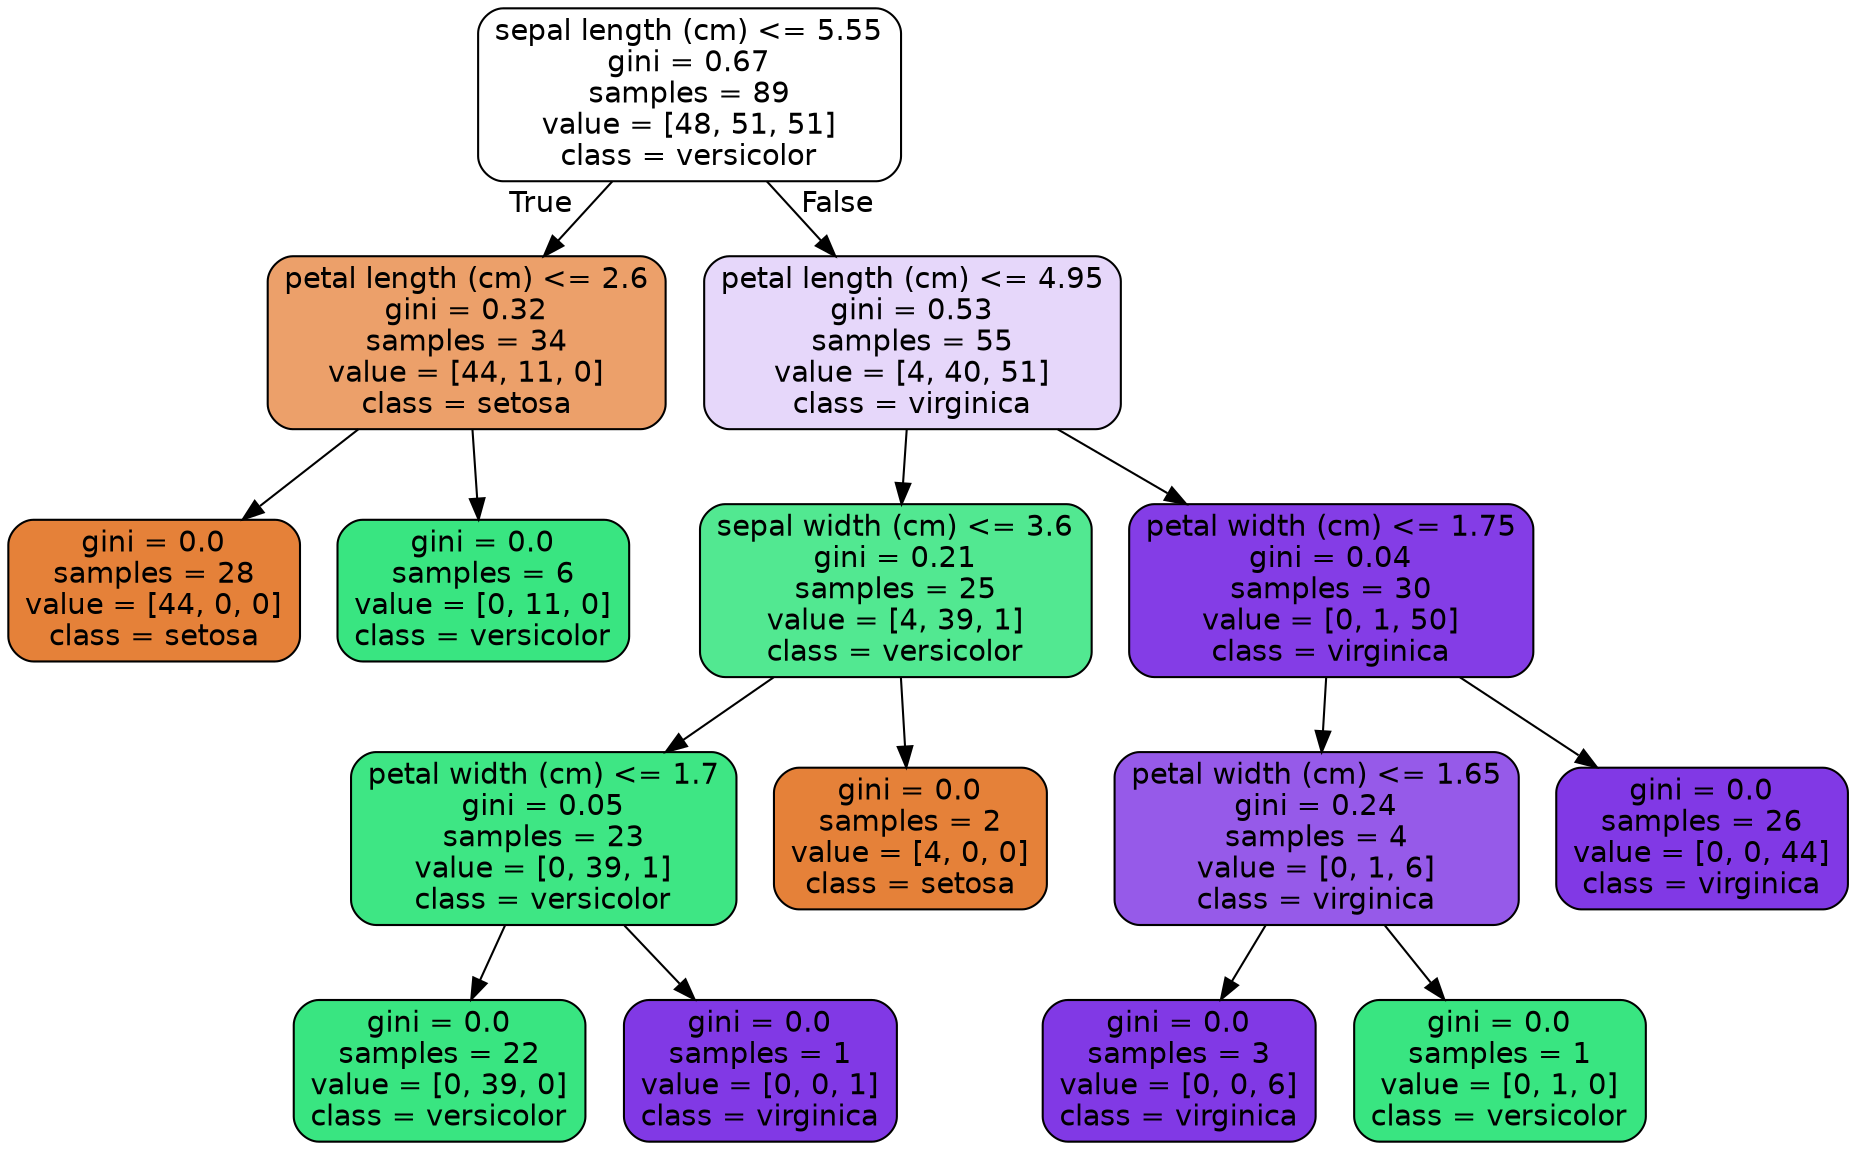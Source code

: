 digraph Tree {
node [shape=box, style="filled, rounded", color="black", fontname="helvetica"] ;
edge [fontname="helvetica"] ;
0 [label="sepal length (cm) <= 5.55\ngini = 0.67\nsamples = 89\nvalue = [48, 51, 51]\nclass = versicolor", fillcolor="#ffffff"] ;
1 [label="petal length (cm) <= 2.6\ngini = 0.32\nsamples = 34\nvalue = [44, 11, 0]\nclass = setosa", fillcolor="#eca06a"] ;
0 -> 1 [labeldistance=2.5, labelangle=45, headlabel="True"] ;
2 [label="gini = 0.0\nsamples = 28\nvalue = [44, 0, 0]\nclass = setosa", fillcolor="#e58139"] ;
1 -> 2 ;
3 [label="gini = 0.0\nsamples = 6\nvalue = [0, 11, 0]\nclass = versicolor", fillcolor="#39e581"] ;
1 -> 3 ;
4 [label="petal length (cm) <= 4.95\ngini = 0.53\nsamples = 55\nvalue = [4, 40, 51]\nclass = virginica", fillcolor="#e6d7fa"] ;
0 -> 4 [labeldistance=2.5, labelangle=-45, headlabel="False"] ;
5 [label="sepal width (cm) <= 3.6\ngini = 0.21\nsamples = 25\nvalue = [4, 39, 1]\nclass = versicolor", fillcolor="#52e891"] ;
4 -> 5 ;
6 [label="petal width (cm) <= 1.7\ngini = 0.05\nsamples = 23\nvalue = [0, 39, 1]\nclass = versicolor", fillcolor="#3ee684"] ;
5 -> 6 ;
7 [label="gini = 0.0\nsamples = 22\nvalue = [0, 39, 0]\nclass = versicolor", fillcolor="#39e581"] ;
6 -> 7 ;
8 [label="gini = 0.0\nsamples = 1\nvalue = [0, 0, 1]\nclass = virginica", fillcolor="#8139e5"] ;
6 -> 8 ;
9 [label="gini = 0.0\nsamples = 2\nvalue = [4, 0, 0]\nclass = setosa", fillcolor="#e58139"] ;
5 -> 9 ;
10 [label="petal width (cm) <= 1.75\ngini = 0.04\nsamples = 30\nvalue = [0, 1, 50]\nclass = virginica", fillcolor="#843de6"] ;
4 -> 10 ;
11 [label="petal width (cm) <= 1.65\ngini = 0.24\nsamples = 4\nvalue = [0, 1, 6]\nclass = virginica", fillcolor="#965ae9"] ;
10 -> 11 ;
12 [label="gini = 0.0\nsamples = 3\nvalue = [0, 0, 6]\nclass = virginica", fillcolor="#8139e5"] ;
11 -> 12 ;
13 [label="gini = 0.0\nsamples = 1\nvalue = [0, 1, 0]\nclass = versicolor", fillcolor="#39e581"] ;
11 -> 13 ;
14 [label="gini = 0.0\nsamples = 26\nvalue = [0, 0, 44]\nclass = virginica", fillcolor="#8139e5"] ;
10 -> 14 ;
}